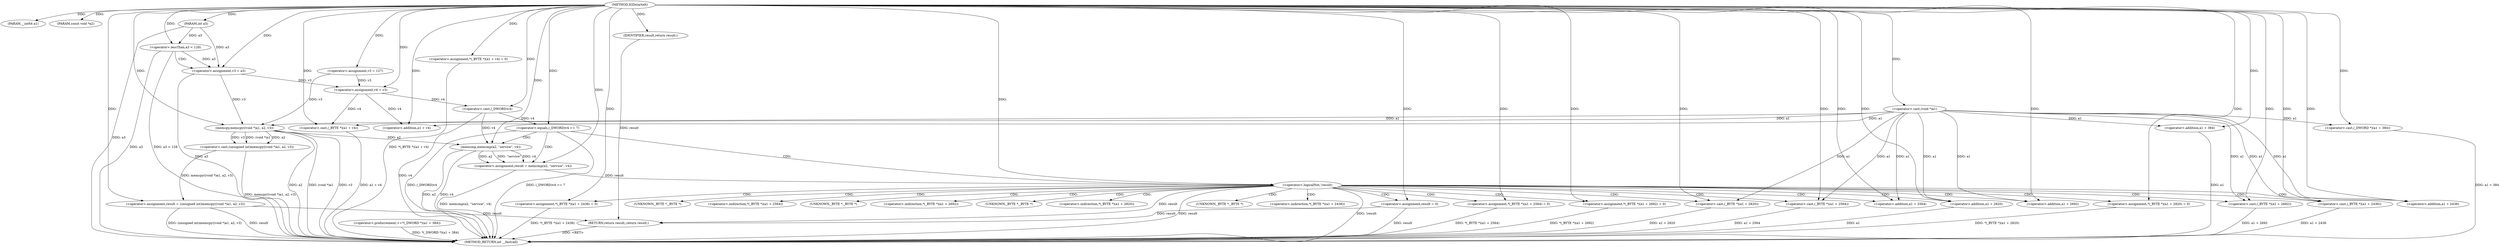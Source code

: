 digraph IGDstartelt {  
"1000104" [label = "(METHOD,IGDstartelt)" ]
"1000204" [label = "(METHOD_RETURN,int __fastcall)" ]
"1000105" [label = "(PARAM,__int64 a1)" ]
"1000106" [label = "(PARAM,const void *a2)" ]
"1000107" [label = "(PARAM,int a3)" ]
"1000112" [label = "(<operator>.assignment,v3 = 127)" ]
"1000116" [label = "(<operator>.lessThan,a3 < 128)" ]
"1000119" [label = "(<operator>.assignment,v3 = a3)" ]
"1000122" [label = "(<operator>.assignment,v4 = v3)" ]
"1000125" [label = "(<operator>.assignment,result = (unsigned int)memcpy((void *)a1, a2, v3))" ]
"1000127" [label = "(<operator>.cast,(unsigned int)memcpy((void *)a1, a2, v3))" ]
"1000129" [label = "(memcpy,memcpy((void *)a1, a2, v3))" ]
"1000130" [label = "(<operator>.cast,(void *)a1)" ]
"1000135" [label = "(<operator>.assignment,*(_BYTE *)(a1 + v4) = 0)" ]
"1000137" [label = "(<operator>.cast,(_BYTE *)(a1 + v4))" ]
"1000139" [label = "(<operator>.addition,a1 + v4)" ]
"1000143" [label = "(<operator>.preIncrement,++*(_DWORD *)(a1 + 384))" ]
"1000145" [label = "(<operator>.cast,(_DWORD *)(a1 + 384))" ]
"1000147" [label = "(<operator>.addition,a1 + 384)" ]
"1000151" [label = "(<operator>.equals,(_DWORD)v4 == 7)" ]
"1000152" [label = "(<operator>.cast,(_DWORD)v4)" ]
"1000157" [label = "(<operator>.assignment,result = memcmp(a2, \"service\", v4))" ]
"1000159" [label = "(memcmp,memcmp(a2, \"service\", v4))" ]
"1000164" [label = "(<operator>.logicalNot,!result)" ]
"1000167" [label = "(<operator>.assignment,result = 0)" ]
"1000170" [label = "(<operator>.assignment,*(_BYTE *)(a1 + 2436) = 0)" ]
"1000172" [label = "(<operator>.cast,(_BYTE *)(a1 + 2436))" ]
"1000174" [label = "(<operator>.addition,a1 + 2436)" ]
"1000178" [label = "(<operator>.assignment,*(_BYTE *)(a1 + 2564) = 0)" ]
"1000180" [label = "(<operator>.cast,(_BYTE *)(a1 + 2564))" ]
"1000182" [label = "(<operator>.addition,a1 + 2564)" ]
"1000186" [label = "(<operator>.assignment,*(_BYTE *)(a1 + 2692) = 0)" ]
"1000188" [label = "(<operator>.cast,(_BYTE *)(a1 + 2692))" ]
"1000190" [label = "(<operator>.addition,a1 + 2692)" ]
"1000194" [label = "(<operator>.assignment,*(_BYTE *)(a1 + 2820) = 0)" ]
"1000196" [label = "(<operator>.cast,(_BYTE *)(a1 + 2820))" ]
"1000198" [label = "(<operator>.addition,a1 + 2820)" ]
"1000202" [label = "(RETURN,return result;,return result;)" ]
"1000203" [label = "(IDENTIFIER,result,return result;)" ]
"1000171" [label = "(<operator>.indirection,*(_BYTE *)(a1 + 2436))" ]
"1000173" [label = "(UNKNOWN,_BYTE *,_BYTE *)" ]
"1000179" [label = "(<operator>.indirection,*(_BYTE *)(a1 + 2564))" ]
"1000181" [label = "(UNKNOWN,_BYTE *,_BYTE *)" ]
"1000187" [label = "(<operator>.indirection,*(_BYTE *)(a1 + 2692))" ]
"1000189" [label = "(UNKNOWN,_BYTE *,_BYTE *)" ]
"1000195" [label = "(<operator>.indirection,*(_BYTE *)(a1 + 2820))" ]
"1000197" [label = "(UNKNOWN,_BYTE *,_BYTE *)" ]
  "1000202" -> "1000204"  [ label = "DDG: <RET>"] 
  "1000107" -> "1000204"  [ label = "DDG: a3"] 
  "1000172" -> "1000204"  [ label = "DDG: a1 + 2436"] 
  "1000129" -> "1000204"  [ label = "DDG: a2"] 
  "1000157" -> "1000204"  [ label = "DDG: memcmp(a2, \"service\", v4)"] 
  "1000196" -> "1000204"  [ label = "DDG: a1 + 2820"] 
  "1000186" -> "1000204"  [ label = "DDG: *(_BYTE *)(a1 + 2692)"] 
  "1000152" -> "1000204"  [ label = "DDG: v4"] 
  "1000164" -> "1000204"  [ label = "DDG: !result"] 
  "1000143" -> "1000204"  [ label = "DDG: *(_DWORD *)(a1 + 384)"] 
  "1000135" -> "1000204"  [ label = "DDG: *(_BYTE *)(a1 + v4)"] 
  "1000116" -> "1000204"  [ label = "DDG: a3"] 
  "1000198" -> "1000204"  [ label = "DDG: a1"] 
  "1000125" -> "1000204"  [ label = "DDG: (unsigned int)memcpy((void *)a1, a2, v3)"] 
  "1000137" -> "1000204"  [ label = "DDG: a1 + v4"] 
  "1000151" -> "1000204"  [ label = "DDG: (_DWORD)v4"] 
  "1000119" -> "1000204"  [ label = "DDG: a3"] 
  "1000129" -> "1000204"  [ label = "DDG: (void *)a1"] 
  "1000129" -> "1000204"  [ label = "DDG: v3"] 
  "1000180" -> "1000204"  [ label = "DDG: a1 + 2564"] 
  "1000145" -> "1000204"  [ label = "DDG: a1 + 384"] 
  "1000147" -> "1000204"  [ label = "DDG: a1"] 
  "1000188" -> "1000204"  [ label = "DDG: a1 + 2692"] 
  "1000116" -> "1000204"  [ label = "DDG: a3 < 128"] 
  "1000170" -> "1000204"  [ label = "DDG: *(_BYTE *)(a1 + 2436)"] 
  "1000125" -> "1000204"  [ label = "DDG: result"] 
  "1000178" -> "1000204"  [ label = "DDG: *(_BYTE *)(a1 + 2564)"] 
  "1000127" -> "1000204"  [ label = "DDG: memcpy((void *)a1, a2, v3)"] 
  "1000159" -> "1000204"  [ label = "DDG: a2"] 
  "1000194" -> "1000204"  [ label = "DDG: *(_BYTE *)(a1 + 2820)"] 
  "1000167" -> "1000204"  [ label = "DDG: result"] 
  "1000164" -> "1000204"  [ label = "DDG: result"] 
  "1000159" -> "1000204"  [ label = "DDG: v4"] 
  "1000151" -> "1000204"  [ label = "DDG: (_DWORD)v4 == 7"] 
  "1000104" -> "1000105"  [ label = "DDG: "] 
  "1000104" -> "1000106"  [ label = "DDG: "] 
  "1000104" -> "1000107"  [ label = "DDG: "] 
  "1000104" -> "1000112"  [ label = "DDG: "] 
  "1000107" -> "1000116"  [ label = "DDG: a3"] 
  "1000104" -> "1000116"  [ label = "DDG: "] 
  "1000116" -> "1000119"  [ label = "DDG: a3"] 
  "1000107" -> "1000119"  [ label = "DDG: a3"] 
  "1000104" -> "1000119"  [ label = "DDG: "] 
  "1000112" -> "1000122"  [ label = "DDG: v3"] 
  "1000119" -> "1000122"  [ label = "DDG: v3"] 
  "1000104" -> "1000122"  [ label = "DDG: "] 
  "1000127" -> "1000125"  [ label = "DDG: memcpy((void *)a1, a2, v3)"] 
  "1000104" -> "1000125"  [ label = "DDG: "] 
  "1000129" -> "1000127"  [ label = "DDG: (void *)a1"] 
  "1000129" -> "1000127"  [ label = "DDG: a2"] 
  "1000129" -> "1000127"  [ label = "DDG: v3"] 
  "1000130" -> "1000129"  [ label = "DDG: a1"] 
  "1000104" -> "1000130"  [ label = "DDG: "] 
  "1000104" -> "1000129"  [ label = "DDG: "] 
  "1000112" -> "1000129"  [ label = "DDG: v3"] 
  "1000119" -> "1000129"  [ label = "DDG: v3"] 
  "1000104" -> "1000135"  [ label = "DDG: "] 
  "1000130" -> "1000137"  [ label = "DDG: a1"] 
  "1000104" -> "1000137"  [ label = "DDG: "] 
  "1000122" -> "1000137"  [ label = "DDG: v4"] 
  "1000130" -> "1000139"  [ label = "DDG: a1"] 
  "1000104" -> "1000139"  [ label = "DDG: "] 
  "1000122" -> "1000139"  [ label = "DDG: v4"] 
  "1000104" -> "1000145"  [ label = "DDG: "] 
  "1000130" -> "1000145"  [ label = "DDG: a1"] 
  "1000104" -> "1000147"  [ label = "DDG: "] 
  "1000130" -> "1000147"  [ label = "DDG: a1"] 
  "1000152" -> "1000151"  [ label = "DDG: v4"] 
  "1000104" -> "1000152"  [ label = "DDG: "] 
  "1000122" -> "1000152"  [ label = "DDG: v4"] 
  "1000104" -> "1000151"  [ label = "DDG: "] 
  "1000159" -> "1000157"  [ label = "DDG: a2"] 
  "1000159" -> "1000157"  [ label = "DDG: \"service\""] 
  "1000159" -> "1000157"  [ label = "DDG: v4"] 
  "1000104" -> "1000157"  [ label = "DDG: "] 
  "1000129" -> "1000159"  [ label = "DDG: a2"] 
  "1000104" -> "1000159"  [ label = "DDG: "] 
  "1000152" -> "1000159"  [ label = "DDG: v4"] 
  "1000157" -> "1000164"  [ label = "DDG: result"] 
  "1000104" -> "1000164"  [ label = "DDG: "] 
  "1000104" -> "1000167"  [ label = "DDG: "] 
  "1000104" -> "1000170"  [ label = "DDG: "] 
  "1000104" -> "1000172"  [ label = "DDG: "] 
  "1000130" -> "1000172"  [ label = "DDG: a1"] 
  "1000104" -> "1000174"  [ label = "DDG: "] 
  "1000130" -> "1000174"  [ label = "DDG: a1"] 
  "1000104" -> "1000178"  [ label = "DDG: "] 
  "1000104" -> "1000180"  [ label = "DDG: "] 
  "1000130" -> "1000180"  [ label = "DDG: a1"] 
  "1000104" -> "1000182"  [ label = "DDG: "] 
  "1000130" -> "1000182"  [ label = "DDG: a1"] 
  "1000104" -> "1000186"  [ label = "DDG: "] 
  "1000104" -> "1000188"  [ label = "DDG: "] 
  "1000130" -> "1000188"  [ label = "DDG: a1"] 
  "1000104" -> "1000190"  [ label = "DDG: "] 
  "1000130" -> "1000190"  [ label = "DDG: a1"] 
  "1000104" -> "1000194"  [ label = "DDG: "] 
  "1000104" -> "1000196"  [ label = "DDG: "] 
  "1000130" -> "1000196"  [ label = "DDG: a1"] 
  "1000104" -> "1000198"  [ label = "DDG: "] 
  "1000130" -> "1000198"  [ label = "DDG: a1"] 
  "1000203" -> "1000202"  [ label = "DDG: result"] 
  "1000125" -> "1000202"  [ label = "DDG: result"] 
  "1000167" -> "1000202"  [ label = "DDG: result"] 
  "1000164" -> "1000202"  [ label = "DDG: result"] 
  "1000104" -> "1000203"  [ label = "DDG: "] 
  "1000116" -> "1000119"  [ label = "CDG: "] 
  "1000151" -> "1000164"  [ label = "CDG: "] 
  "1000151" -> "1000159"  [ label = "CDG: "] 
  "1000151" -> "1000157"  [ label = "CDG: "] 
  "1000164" -> "1000174"  [ label = "CDG: "] 
  "1000164" -> "1000173"  [ label = "CDG: "] 
  "1000164" -> "1000172"  [ label = "CDG: "] 
  "1000164" -> "1000171"  [ label = "CDG: "] 
  "1000164" -> "1000170"  [ label = "CDG: "] 
  "1000164" -> "1000167"  [ label = "CDG: "] 
  "1000164" -> "1000190"  [ label = "CDG: "] 
  "1000164" -> "1000189"  [ label = "CDG: "] 
  "1000164" -> "1000188"  [ label = "CDG: "] 
  "1000164" -> "1000187"  [ label = "CDG: "] 
  "1000164" -> "1000186"  [ label = "CDG: "] 
  "1000164" -> "1000182"  [ label = "CDG: "] 
  "1000164" -> "1000181"  [ label = "CDG: "] 
  "1000164" -> "1000180"  [ label = "CDG: "] 
  "1000164" -> "1000179"  [ label = "CDG: "] 
  "1000164" -> "1000178"  [ label = "CDG: "] 
  "1000164" -> "1000198"  [ label = "CDG: "] 
  "1000164" -> "1000197"  [ label = "CDG: "] 
  "1000164" -> "1000196"  [ label = "CDG: "] 
  "1000164" -> "1000195"  [ label = "CDG: "] 
  "1000164" -> "1000194"  [ label = "CDG: "] 
}
